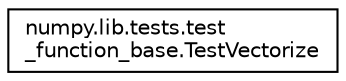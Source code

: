 digraph "Graphical Class Hierarchy"
{
 // LATEX_PDF_SIZE
  edge [fontname="Helvetica",fontsize="10",labelfontname="Helvetica",labelfontsize="10"];
  node [fontname="Helvetica",fontsize="10",shape=record];
  rankdir="LR";
  Node0 [label="numpy.lib.tests.test\l_function_base.TestVectorize",height=0.2,width=0.4,color="black", fillcolor="white", style="filled",URL="$classnumpy_1_1lib_1_1tests_1_1test__function__base_1_1TestVectorize.html",tooltip=" "];
}
